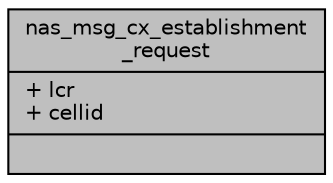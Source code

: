 digraph "nas_msg_cx_establishment_request"
{
 // LATEX_PDF_SIZE
  edge [fontname="Helvetica",fontsize="10",labelfontname="Helvetica",labelfontsize="10"];
  node [fontname="Helvetica",fontsize="10",shape=record];
  Node1 [label="{nas_msg_cx_establishment\l_request\n|+ lcr\l+ cellid\l|}",height=0.2,width=0.4,color="black", fillcolor="grey75", style="filled", fontcolor="black",tooltip=" "];
}
